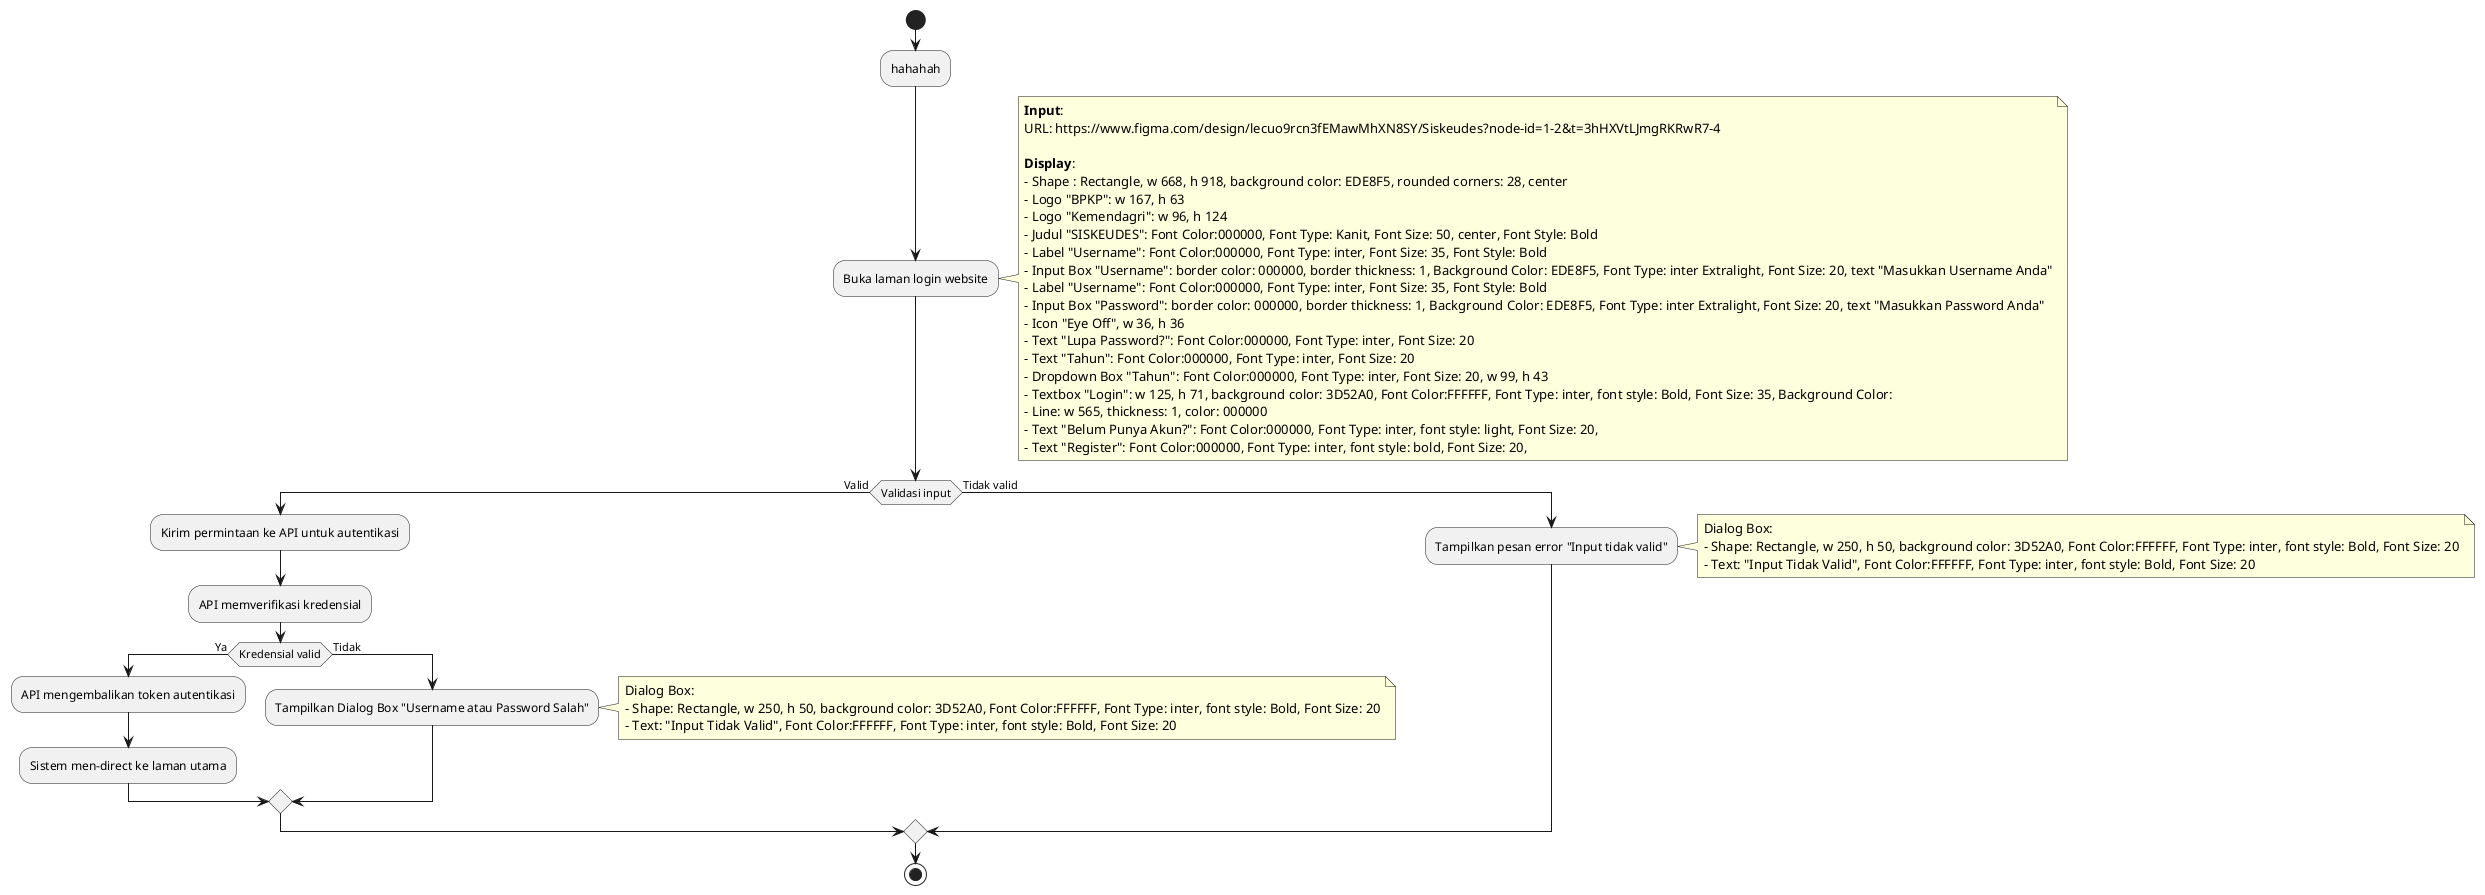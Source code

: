 @startuml loginpage
start

:hahahah;
:Buka laman login website;
note right
    **Input**:
    URL: https://www.figma.com/design/lecuo9rcn3fEMawMhXN8SY/Siskeudes?node-id=1-2&t=3hHXVtLJmgRKRwR7-4

    **Display**:
    - Shape : Rectangle, w 668, h 918, background color: EDE8F5, rounded corners: 28, center
    - Logo "BPKP": w 167, h 63
    - Logo "Kemendagri": w 96, h 124
    - Judul "SISKEUDES": Font Color:000000, Font Type: Kanit, Font Size: 50, center, Font Style: Bold
    - Label "Username": Font Color:000000, Font Type: inter, Font Size: 35, Font Style: Bold
    - Input Box "Username": border color: 000000, border thickness: 1, Background Color: EDE8F5, Font Type: inter Extralight, Font Size: 20, text "Masukkan Username Anda"
    - Label "Username": Font Color:000000, Font Type: inter, Font Size: 35, Font Style: Bold
    - Input Box "Password": border color: 000000, border thickness: 1, Background Color: EDE8F5, Font Type: inter Extralight, Font Size: 20, text "Masukkan Password Anda"
    - Icon "Eye Off", w 36, h 36
    - Text "Lupa Password?": Font Color:000000, Font Type: inter, Font Size: 20
    - Text "Tahun": Font Color:000000, Font Type: inter, Font Size: 20
    - Dropdown Box "Tahun": Font Color:000000, Font Type: inter, Font Size: 20, w 99, h 43
    - Textbox "Login": w 125, h 71, background color: 3D52A0, Font Color:FFFFFF, Font Type: inter, font style: Bold, Font Size: 35, Background Color:
    - Line: w 565, thickness: 1, color: 000000
    - Text "Belum Punya Akun?": Font Color:000000, Font Type: inter, font style: light, Font Size: 20,
    - Text "Register": Font Color:000000, Font Type: inter, font style: bold, Font Size: 20,
end note

if (Validasi input) then (Valid)
    :Kirim permintaan ke API untuk autentikasi;
    :API memverifikasi kredensial;

    if (Kredensial valid) then (Ya)
        :API mengembalikan token autentikasi;
        :Sistem men-direct ke laman utama;
    else (Tidak)
        :Tampilkan Dialog Box "Username atau Password Salah";
        note right
            Dialog Box:
            - Shape: Rectangle, w 250, h 50, background color: 3D52A0, Font Color:FFFFFF, Font Type: inter, font style: Bold, Font Size: 20
            - Text: "Input Tidak Valid", Font Color:FFFFFF, Font Type: inter, font style: Bold, Font Size: 20
        end note
    endif
else (Tidak valid)
    :Tampilkan pesan error "Input tidak valid";
    note right
        Dialog Box:
        - Shape: Rectangle, w 250, h 50, background color: 3D52A0, Font Color:FFFFFF, Font Type: inter, font style: Bold, Font Size: 20
        - Text: "Input Tidak Valid", Font Color:FFFFFF, Font Type: inter, font style: Bold, Font Size: 20
    end note
endif

stop
@enduml